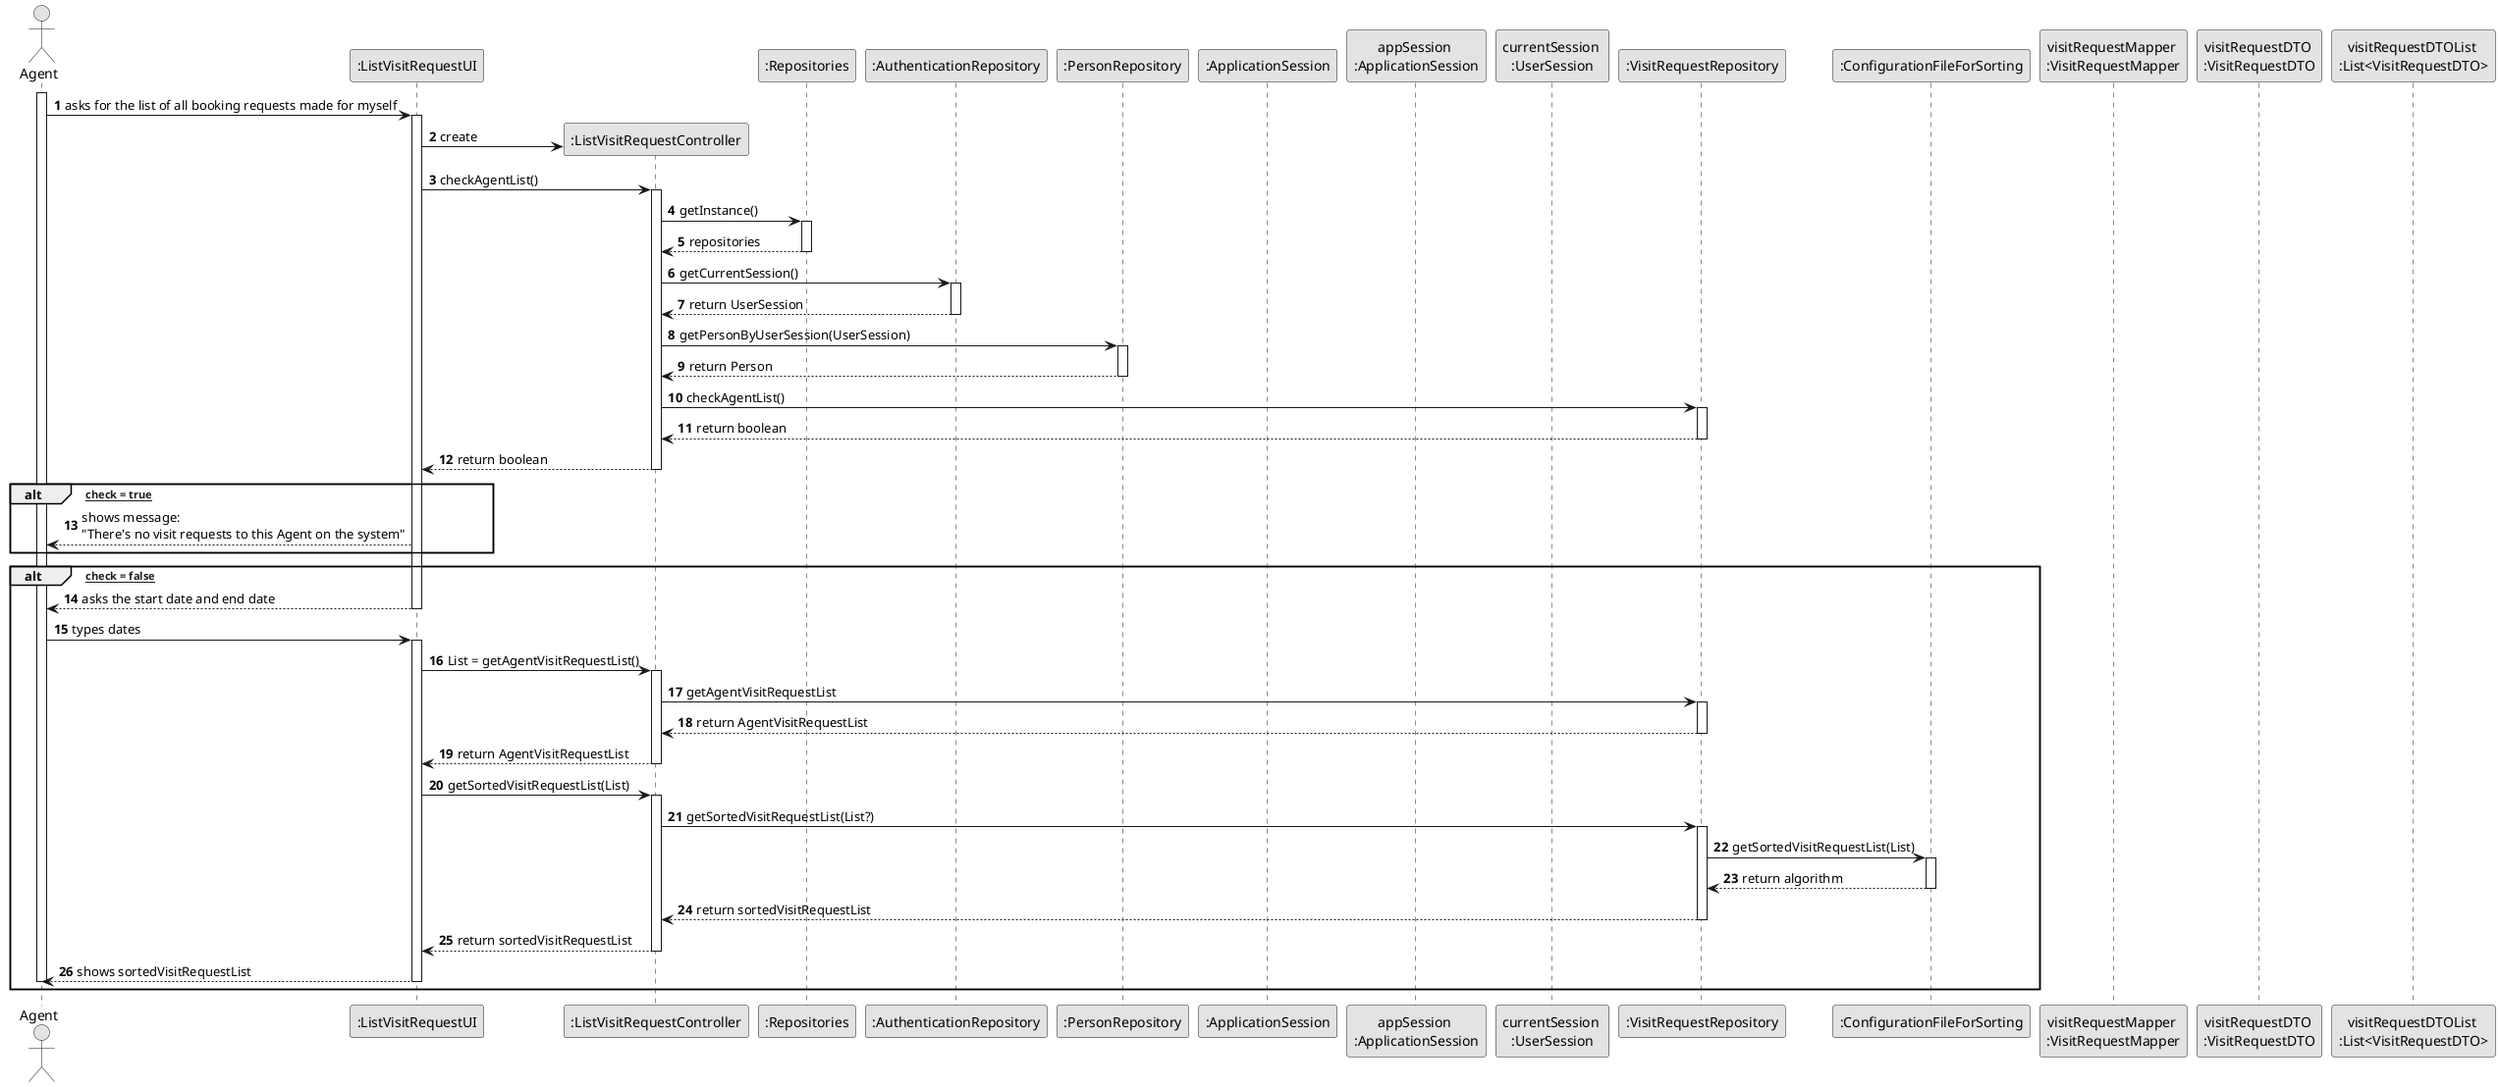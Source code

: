 @startuml
skinparam monochrome true
skinparam packageStyle rectangle
skinparam shadowing false

autonumber

actor "Agent" as A
participant ":ListVisitRequestUI" as UI
participant ":ListVisitRequestController" as CTRL
participant ":Repositories" as RepositorySingleton
participant ":AuthenticationRepository" as AR
participant ":PersonRepository" as PR
participant ":VisitRequestRepository" as VRR
participant ":ApplicationSession" as AS
participant "appSession \n:ApplicationSession" as APS
participant "currentSession \n:UserSession" as CS
participant "visitRequestRepository \n:VisitRequestRepository" as VRR
participant ":ConfigurationFileForSorting" as CF

participant "visitRequestMapper \n:VisitRequestMapper" as VRM
participant "visitRequestDTO \n:VisitRequestDTO" as VRDTO
participant "visitRequestDTOList \n:List<VisitRequestDTO>" as LVRDTO


activate A

        A -> UI : asks for the list of all booking requests made for myself

        activate UI

            UI -> CTRL** : create

            UI -> CTRL : checkAgentList()
            activate CTRL

            CTRL -> RepositorySingleton : getInstance()

            activate RepositorySingleton

                RepositorySingleton --> CTRL: repositories

            deactivate RepositorySingleton

            CTRL -> AR : getCurrentSession()
            activate AR

            AR --> CTRL : return UserSession
            deactivate AR

            CTRL -> PR : getPersonByUserSession(UserSession)
            activate PR

            PR --> CTRL : return Person
            deactivate PR

            CTRL -> VRR : checkAgentList()
            activate VRR

            VRR --> CTRL : return boolean
            deactivate VRR

            CTRL --> UI : return boolean
            deactivate CTRL

            alt [if check = true]

            UI --> A :shows message: \n"There's no visit requests to this Agent on the system"

            end alt

            alt [if check = false]

            UI --> A : asks the start date and end date
            deactivate UI

            A -> UI : types dates
            activate UI

            UI -> CTRL :  List = getAgentVisitRequestList()
            activate CTRL

            CTRL -> VRR : getAgentVisitRequestList
            activate VRR

            VRR --> CTRL :  return AgentVisitRequestList
            deactivate VRR

            CTRL --> UI : return AgentVisitRequestList
            deactivate CTRL

            UI -> CTRL : getSortedVisitRequestList(List)
            activate CTRL

            CTRL -> VRR : getSortedVisitRequestList(List?)
            activate VRR

            VRR -> CF : getSortedVisitRequestList(List)
            activate CF

            CF --> VRR :  return algorithm
            deactivate CF

            VRR --> CTRL : return sortedVisitRequestList
            deactivate VRR

            CTRL --> UI : return sortedVisitRequestList
            deactivate CTRL

            UI --> A : shows sortedVisitRequestList
            deactivate UI

            deactivate A

            end alt
@enduml